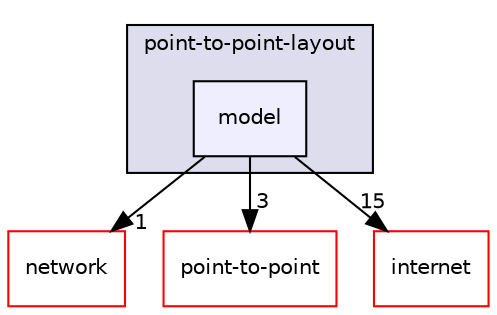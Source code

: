 digraph "point-to-point-layout/model" {
  compound=true
  node [ fontsize="10", fontname="Helvetica"];
  edge [ labelfontsize="10", labelfontname="Helvetica"];
  subgraph clusterdir_15e67872901b7e83db2708c814641ddc {
    graph [ bgcolor="#ddddee", pencolor="black", label="point-to-point-layout" fontname="Helvetica", fontsize="10", URL="dir_15e67872901b7e83db2708c814641ddc.html"]
  dir_d222dd0f6c25afdd2d329a6410941602 [shape=box, label="model", style="filled", fillcolor="#eeeeff", pencolor="black", URL="dir_d222dd0f6c25afdd2d329a6410941602.html"];
  }
  dir_c901c14b65aa229498a52b725b3d4a2c [shape=box label="network" fillcolor="white" style="filled" color="red" URL="dir_c901c14b65aa229498a52b725b3d4a2c.html"];
  dir_9dc8c2b1b1dc46b1ad5b655aa20242ad [shape=box label="point-to-point" fillcolor="white" style="filled" color="red" URL="dir_9dc8c2b1b1dc46b1ad5b655aa20242ad.html"];
  dir_6cd0c44dd50f096d9539f3b15c435342 [shape=box label="internet" fillcolor="white" style="filled" color="red" URL="dir_6cd0c44dd50f096d9539f3b15c435342.html"];
  dir_d222dd0f6c25afdd2d329a6410941602->dir_c901c14b65aa229498a52b725b3d4a2c [headlabel="1", labeldistance=1.5 headhref="dir_000230_000046.html"];
  dir_d222dd0f6c25afdd2d329a6410941602->dir_9dc8c2b1b1dc46b1ad5b655aa20242ad [headlabel="3", labeldistance=1.5 headhref="dir_000230_000052.html"];
  dir_d222dd0f6c25afdd2d329a6410941602->dir_6cd0c44dd50f096d9539f3b15c435342 [headlabel="15", labeldistance=1.5 headhref="dir_000230_000030.html"];
}
